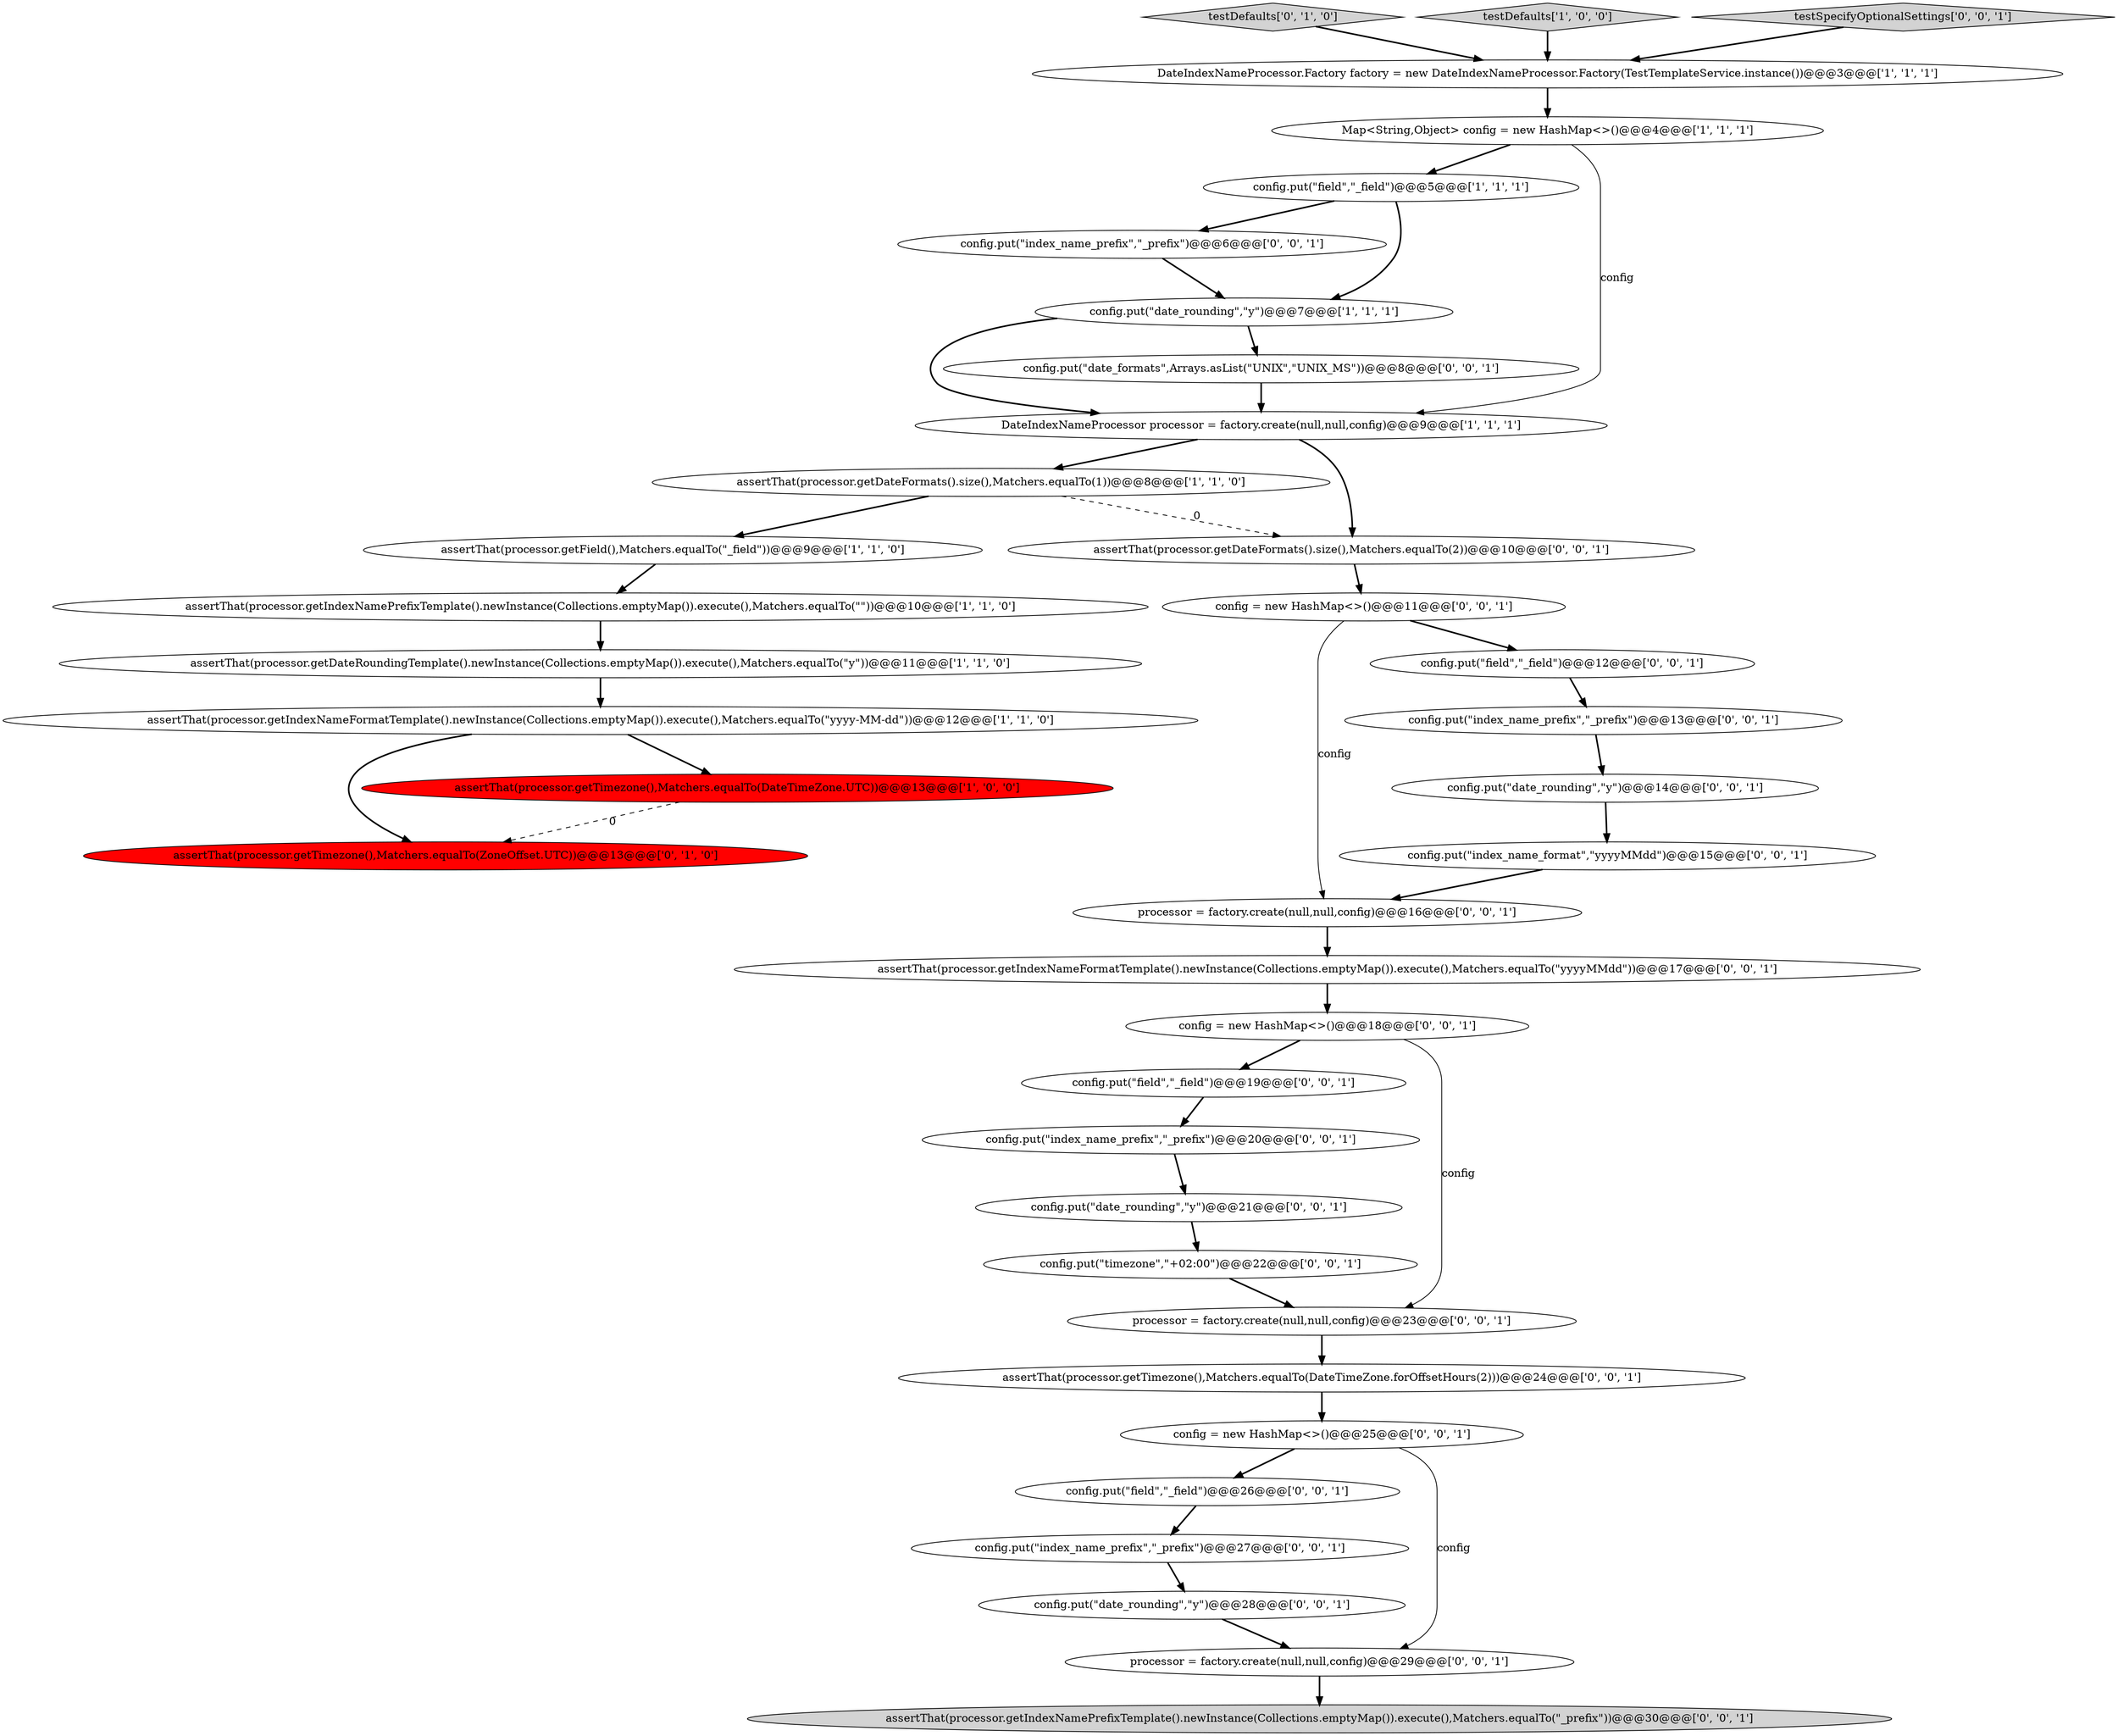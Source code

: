 digraph {
18 [style = filled, label = "config = new HashMap<>()@@@18@@@['0', '0', '1']", fillcolor = white, shape = ellipse image = "AAA0AAABBB3BBB"];
13 [style = filled, label = "assertThat(processor.getTimezone(),Matchers.equalTo(ZoneOffset.UTC))@@@13@@@['0', '1', '0']", fillcolor = red, shape = ellipse image = "AAA1AAABBB2BBB"];
15 [style = filled, label = "config.put(\"field\",\"_field\")@@@12@@@['0', '0', '1']", fillcolor = white, shape = ellipse image = "AAA0AAABBB3BBB"];
27 [style = filled, label = "config.put(\"index_name_prefix\",\"_prefix\")@@@20@@@['0', '0', '1']", fillcolor = white, shape = ellipse image = "AAA0AAABBB3BBB"];
21 [style = filled, label = "config.put(\"date_rounding\",\"y\")@@@14@@@['0', '0', '1']", fillcolor = white, shape = ellipse image = "AAA0AAABBB3BBB"];
4 [style = filled, label = "assertThat(processor.getDateFormats().size(),Matchers.equalTo(1))@@@8@@@['1', '1', '0']", fillcolor = white, shape = ellipse image = "AAA0AAABBB1BBB"];
12 [style = filled, label = "testDefaults['0', '1', '0']", fillcolor = lightgray, shape = diamond image = "AAA0AAABBB2BBB"];
29 [style = filled, label = "config.put(\"index_name_prefix\",\"_prefix\")@@@13@@@['0', '0', '1']", fillcolor = white, shape = ellipse image = "AAA0AAABBB3BBB"];
24 [style = filled, label = "config.put(\"index_name_prefix\",\"_prefix\")@@@27@@@['0', '0', '1']", fillcolor = white, shape = ellipse image = "AAA0AAABBB3BBB"];
16 [style = filled, label = "processor = factory.create(null,null,config)@@@16@@@['0', '0', '1']", fillcolor = white, shape = ellipse image = "AAA0AAABBB3BBB"];
37 [style = filled, label = "config.put(\"field\",\"_field\")@@@26@@@['0', '0', '1']", fillcolor = white, shape = ellipse image = "AAA0AAABBB3BBB"];
10 [style = filled, label = "config.put(\"date_rounding\",\"y\")@@@7@@@['1', '1', '1']", fillcolor = white, shape = ellipse image = "AAA0AAABBB1BBB"];
31 [style = filled, label = "config.put(\"timezone\",\"+02:00\")@@@22@@@['0', '0', '1']", fillcolor = white, shape = ellipse image = "AAA0AAABBB3BBB"];
19 [style = filled, label = "assertThat(processor.getDateFormats().size(),Matchers.equalTo(2))@@@10@@@['0', '0', '1']", fillcolor = white, shape = ellipse image = "AAA0AAABBB3BBB"];
33 [style = filled, label = "assertThat(processor.getIndexNamePrefixTemplate().newInstance(Collections.emptyMap()).execute(),Matchers.equalTo(\"_prefix\"))@@@30@@@['0', '0', '1']", fillcolor = lightgray, shape = ellipse image = "AAA0AAABBB3BBB"];
20 [style = filled, label = "processor = factory.create(null,null,config)@@@29@@@['0', '0', '1']", fillcolor = white, shape = ellipse image = "AAA0AAABBB3BBB"];
35 [style = filled, label = "config.put(\"field\",\"_field\")@@@19@@@['0', '0', '1']", fillcolor = white, shape = ellipse image = "AAA0AAABBB3BBB"];
26 [style = filled, label = "config.put(\"date_rounding\",\"y\")@@@28@@@['0', '0', '1']", fillcolor = white, shape = ellipse image = "AAA0AAABBB3BBB"];
28 [style = filled, label = "config = new HashMap<>()@@@11@@@['0', '0', '1']", fillcolor = white, shape = ellipse image = "AAA0AAABBB3BBB"];
36 [style = filled, label = "config.put(\"index_name_prefix\",\"_prefix\")@@@6@@@['0', '0', '1']", fillcolor = white, shape = ellipse image = "AAA0AAABBB3BBB"];
6 [style = filled, label = "assertThat(processor.getField(),Matchers.equalTo(\"_field\"))@@@9@@@['1', '1', '0']", fillcolor = white, shape = ellipse image = "AAA0AAABBB1BBB"];
17 [style = filled, label = "assertThat(processor.getIndexNameFormatTemplate().newInstance(Collections.emptyMap()).execute(),Matchers.equalTo(\"yyyyMMdd\"))@@@17@@@['0', '0', '1']", fillcolor = white, shape = ellipse image = "AAA0AAABBB3BBB"];
1 [style = filled, label = "assertThat(processor.getIndexNameFormatTemplate().newInstance(Collections.emptyMap()).execute(),Matchers.equalTo(\"yyyy-MM-dd\"))@@@12@@@['1', '1', '0']", fillcolor = white, shape = ellipse image = "AAA0AAABBB1BBB"];
0 [style = filled, label = "config.put(\"field\",\"_field\")@@@5@@@['1', '1', '1']", fillcolor = white, shape = ellipse image = "AAA0AAABBB1BBB"];
23 [style = filled, label = "config.put(\"date_formats\",Arrays.asList(\"UNIX\",\"UNIX_MS\"))@@@8@@@['0', '0', '1']", fillcolor = white, shape = ellipse image = "AAA0AAABBB3BBB"];
8 [style = filled, label = "Map<String,Object> config = new HashMap<>()@@@4@@@['1', '1', '1']", fillcolor = white, shape = ellipse image = "AAA0AAABBB1BBB"];
14 [style = filled, label = "config.put(\"date_rounding\",\"y\")@@@21@@@['0', '0', '1']", fillcolor = white, shape = ellipse image = "AAA0AAABBB3BBB"];
25 [style = filled, label = "config = new HashMap<>()@@@25@@@['0', '0', '1']", fillcolor = white, shape = ellipse image = "AAA0AAABBB3BBB"];
7 [style = filled, label = "assertThat(processor.getDateRoundingTemplate().newInstance(Collections.emptyMap()).execute(),Matchers.equalTo(\"y\"))@@@11@@@['1', '1', '0']", fillcolor = white, shape = ellipse image = "AAA0AAABBB1BBB"];
9 [style = filled, label = "DateIndexNameProcessor processor = factory.create(null,null,config)@@@9@@@['1', '1', '1']", fillcolor = white, shape = ellipse image = "AAA0AAABBB1BBB"];
5 [style = filled, label = "assertThat(processor.getIndexNamePrefixTemplate().newInstance(Collections.emptyMap()).execute(),Matchers.equalTo(\"\"))@@@10@@@['1', '1', '0']", fillcolor = white, shape = ellipse image = "AAA0AAABBB1BBB"];
2 [style = filled, label = "assertThat(processor.getTimezone(),Matchers.equalTo(DateTimeZone.UTC))@@@13@@@['1', '0', '0']", fillcolor = red, shape = ellipse image = "AAA1AAABBB1BBB"];
32 [style = filled, label = "config.put(\"index_name_format\",\"yyyyMMdd\")@@@15@@@['0', '0', '1']", fillcolor = white, shape = ellipse image = "AAA0AAABBB3BBB"];
30 [style = filled, label = "processor = factory.create(null,null,config)@@@23@@@['0', '0', '1']", fillcolor = white, shape = ellipse image = "AAA0AAABBB3BBB"];
11 [style = filled, label = "testDefaults['1', '0', '0']", fillcolor = lightgray, shape = diamond image = "AAA0AAABBB1BBB"];
34 [style = filled, label = "testSpecifyOptionalSettings['0', '0', '1']", fillcolor = lightgray, shape = diamond image = "AAA0AAABBB3BBB"];
22 [style = filled, label = "assertThat(processor.getTimezone(),Matchers.equalTo(DateTimeZone.forOffsetHours(2)))@@@24@@@['0', '0', '1']", fillcolor = white, shape = ellipse image = "AAA0AAABBB3BBB"];
3 [style = filled, label = "DateIndexNameProcessor.Factory factory = new DateIndexNameProcessor.Factory(TestTemplateService.instance())@@@3@@@['1', '1', '1']", fillcolor = white, shape = ellipse image = "AAA0AAABBB1BBB"];
22->25 [style = bold, label=""];
35->27 [style = bold, label=""];
30->22 [style = bold, label=""];
7->1 [style = bold, label=""];
28->15 [style = bold, label=""];
37->24 [style = bold, label=""];
27->14 [style = bold, label=""];
4->6 [style = bold, label=""];
18->30 [style = solid, label="config"];
9->4 [style = bold, label=""];
16->17 [style = bold, label=""];
32->16 [style = bold, label=""];
1->13 [style = bold, label=""];
28->16 [style = solid, label="config"];
29->21 [style = bold, label=""];
0->36 [style = bold, label=""];
20->33 [style = bold, label=""];
8->0 [style = bold, label=""];
24->26 [style = bold, label=""];
6->5 [style = bold, label=""];
25->20 [style = solid, label="config"];
0->10 [style = bold, label=""];
8->9 [style = solid, label="config"];
11->3 [style = bold, label=""];
25->37 [style = bold, label=""];
10->23 [style = bold, label=""];
34->3 [style = bold, label=""];
2->13 [style = dashed, label="0"];
3->8 [style = bold, label=""];
21->32 [style = bold, label=""];
14->31 [style = bold, label=""];
31->30 [style = bold, label=""];
18->35 [style = bold, label=""];
9->19 [style = bold, label=""];
5->7 [style = bold, label=""];
4->19 [style = dashed, label="0"];
10->9 [style = bold, label=""];
1->2 [style = bold, label=""];
12->3 [style = bold, label=""];
19->28 [style = bold, label=""];
23->9 [style = bold, label=""];
15->29 [style = bold, label=""];
17->18 [style = bold, label=""];
26->20 [style = bold, label=""];
36->10 [style = bold, label=""];
}
